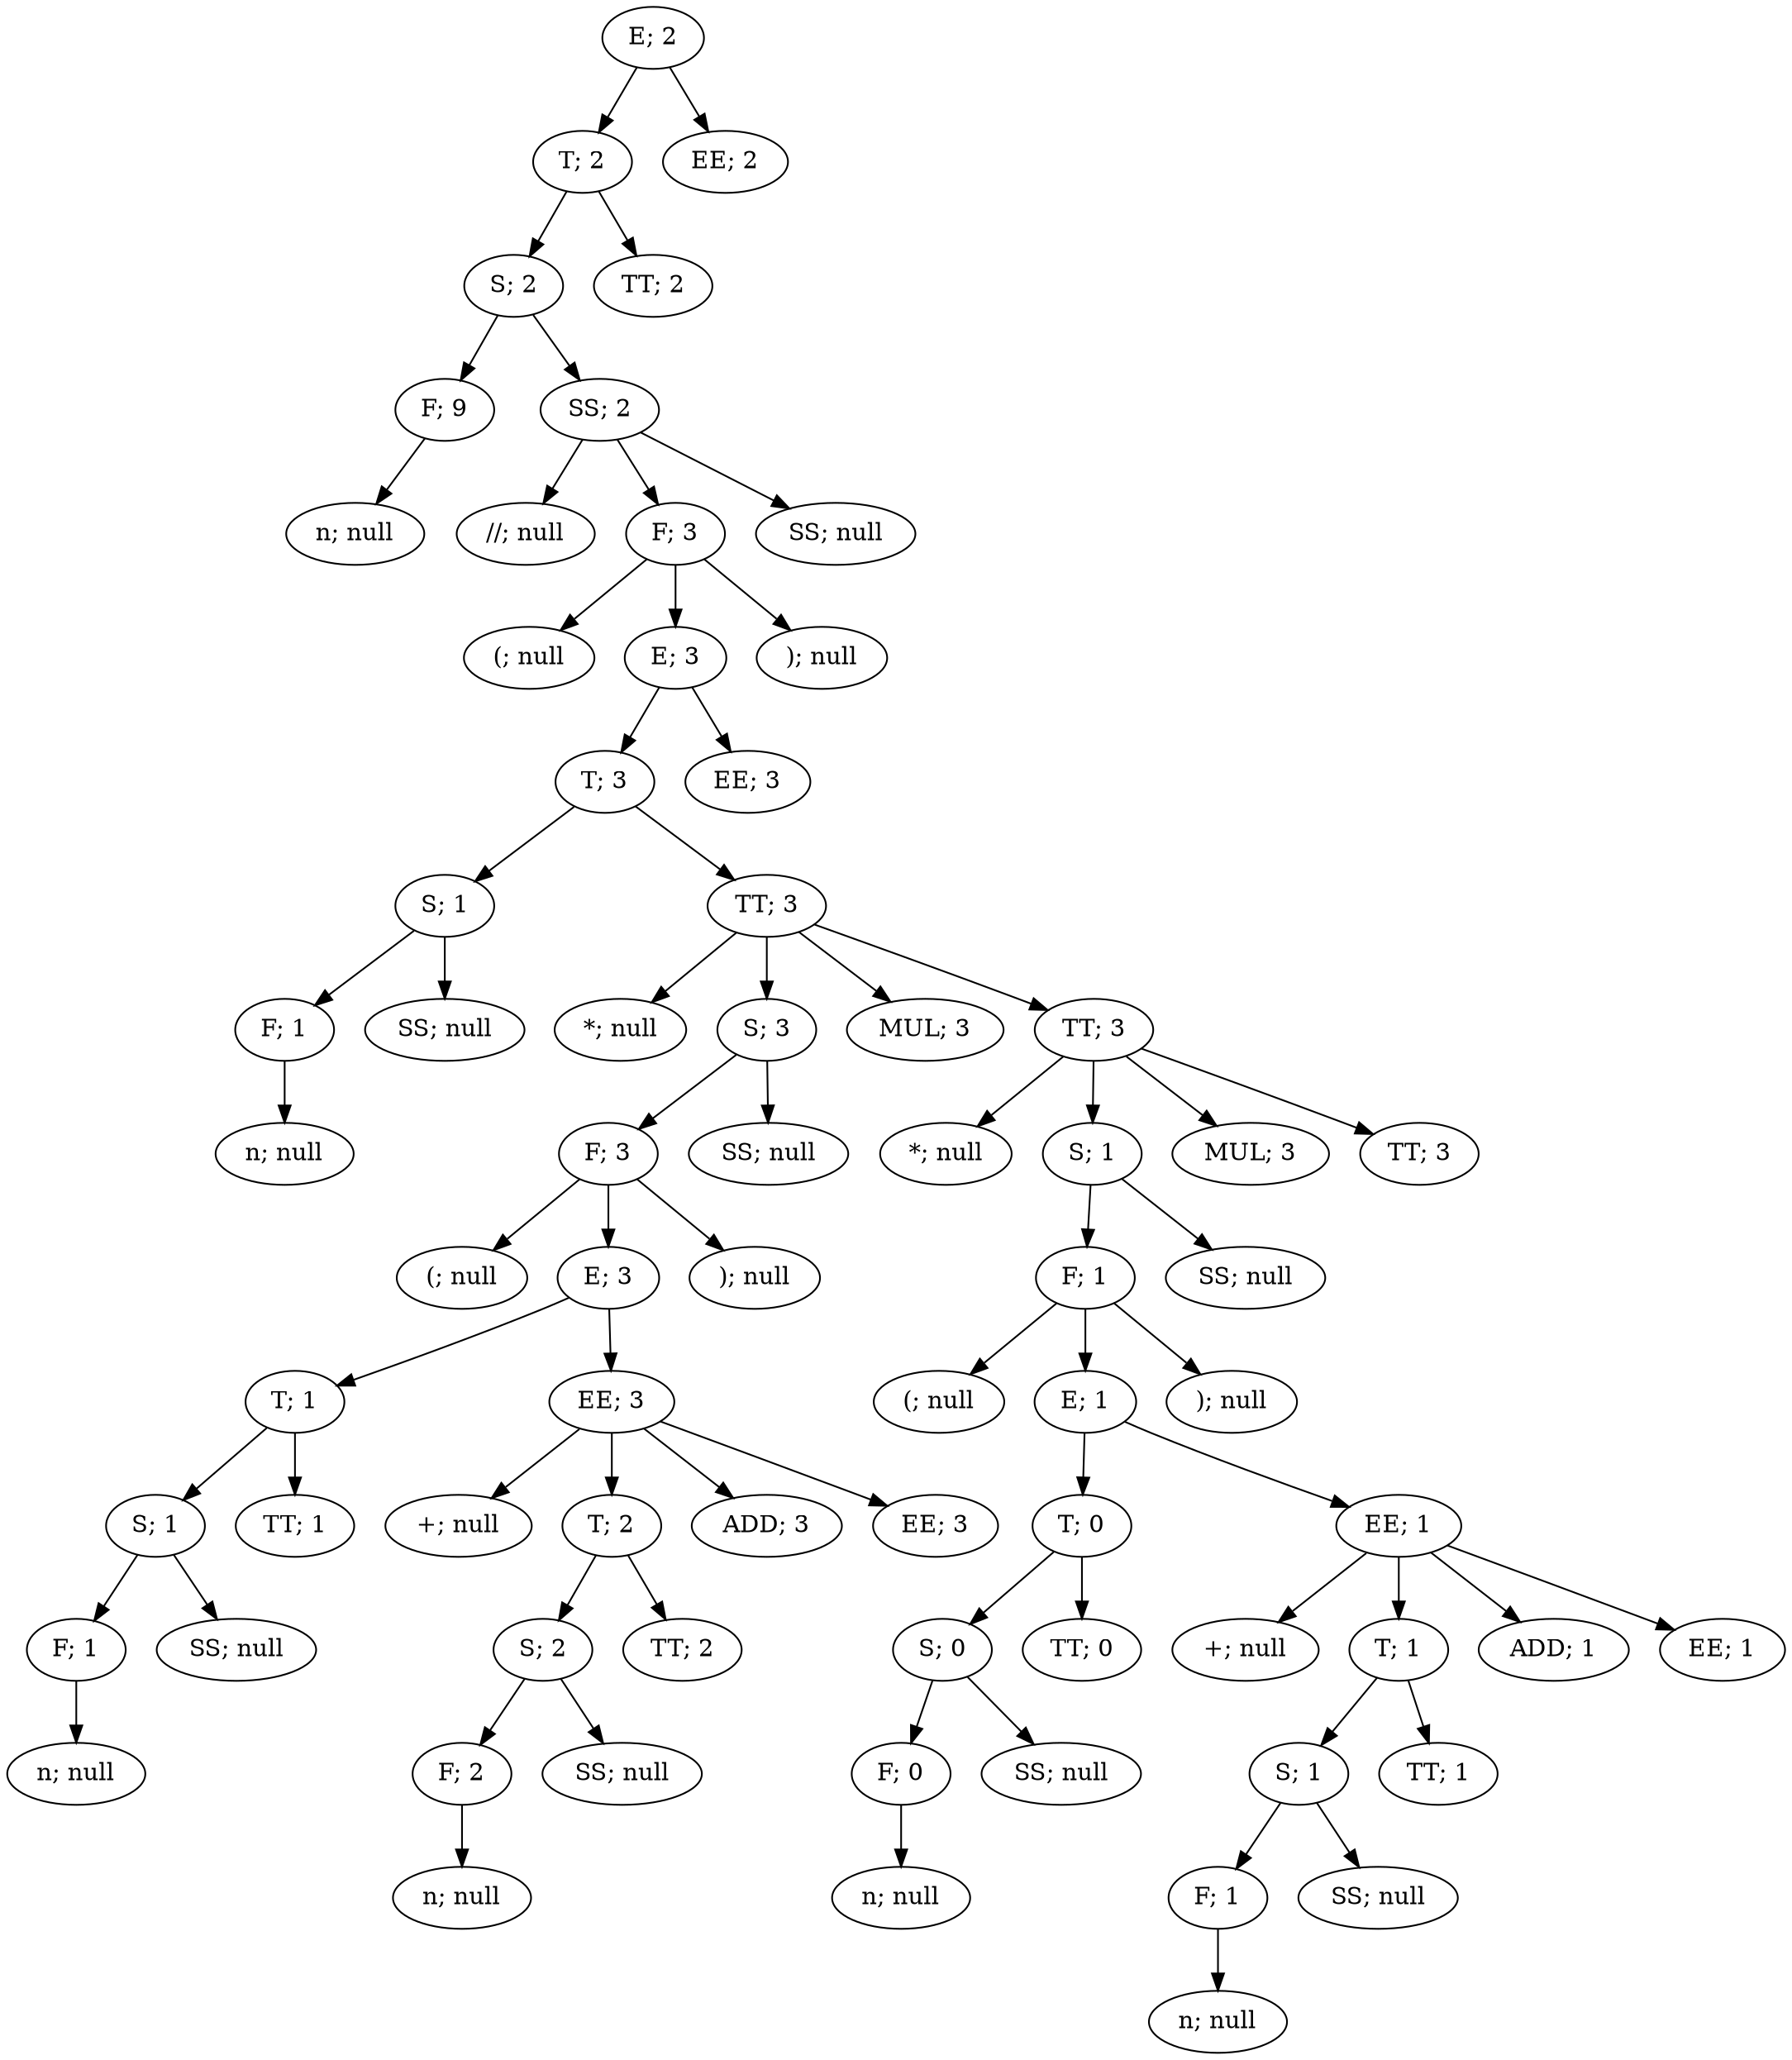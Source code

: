 digraph ParserResult {
"NonTerminal[name=E]_364" [label="E; 2"]
"NonTerminal[name=T]_362" [label="T; 2"]
"NonTerminal[name=E]_364"->"NonTerminal[name=T]_362";
"NonTerminal[name=T]_362" [label="T; 2"]
"NonTerminal[name=S]_360" [label="S; 2"]
"NonTerminal[name=T]_362"->"NonTerminal[name=S]_360";
"NonTerminal[name=S]_360" [label="S; 2"]
"NonTerminal[name=F]_295" [label="F; 9"]
"NonTerminal[name=S]_360"->"NonTerminal[name=F]_295";
"NonTerminal[name=F]_295" [label="F; 9"]
"Token{name='n', value='9'}_294" [label="n; null"]
"NonTerminal[name=F]_295"->"Token{name='n', value='9'}_294";
"Token{name='n', value='9'}_294" [label="n; null"]
"NonTerminal[name=SS]_359" [label="SS; 2"]
"NonTerminal[name=S]_360"->"NonTerminal[name=SS]_359";
"NonTerminal[name=SS]_359" [label="SS; 2"]
"Token{name='//', value='//'}_296" [label="//; null"]
"NonTerminal[name=SS]_359"->"Token{name='//', value='//'}_296";
"Token{name='//', value='//'}_296" [label="//; null"]
"NonTerminal[name=F]_357" [label="F; 3"]
"NonTerminal[name=SS]_359"->"NonTerminal[name=F]_357";
"NonTerminal[name=F]_357" [label="F; 3"]
"Token{name='(', value='('}_297" [label="(; null"]
"NonTerminal[name=F]_357"->"Token{name='(', value='('}_297";
"Token{name='(', value='('}_297" [label="(; null"]
"NonTerminal[name=E]_355" [label="E; 3"]
"NonTerminal[name=F]_357"->"NonTerminal[name=E]_355";
"NonTerminal[name=E]_355" [label="E; 3"]
"NonTerminal[name=T]_353" [label="T; 3"]
"NonTerminal[name=E]_355"->"NonTerminal[name=T]_353";
"NonTerminal[name=T]_353" [label="T; 3"]
"NonTerminal[name=S]_301" [label="S; 1"]
"NonTerminal[name=T]_353"->"NonTerminal[name=S]_301";
"NonTerminal[name=S]_301" [label="S; 1"]
"NonTerminal[name=F]_299" [label="F; 1"]
"NonTerminal[name=S]_301"->"NonTerminal[name=F]_299";
"NonTerminal[name=F]_299" [label="F; 1"]
"Token{name='n', value='1'}_298" [label="n; null"]
"NonTerminal[name=F]_299"->"Token{name='n', value='1'}_298";
"Token{name='n', value='1'}_298" [label="n; null"]
"NonTerminal[name=SS]_300" [label="SS; null"]
"NonTerminal[name=S]_301"->"NonTerminal[name=SS]_300";
"NonTerminal[name=SS]_300" [label="SS; null"]
"NonTerminal[name=TT]_352" [label="TT; 3"]
"NonTerminal[name=T]_353"->"NonTerminal[name=TT]_352";
"NonTerminal[name=TT]_352" [label="TT; 3"]
"Token{name='*', value='*'}_302" [label="*; null"]
"NonTerminal[name=TT]_352"->"Token{name='*', value='*'}_302";
"Token{name='*', value='*'}_302" [label="*; null"]
"NonTerminal[name=S]_324" [label="S; 3"]
"NonTerminal[name=TT]_352"->"NonTerminal[name=S]_324";
"NonTerminal[name=S]_324" [label="S; 3"]
"NonTerminal[name=F]_322" [label="F; 3"]
"NonTerminal[name=S]_324"->"NonTerminal[name=F]_322";
"NonTerminal[name=F]_322" [label="F; 3"]
"Token{name='(', value='('}_303" [label="(; null"]
"NonTerminal[name=F]_322"->"Token{name='(', value='('}_303";
"Token{name='(', value='('}_303" [label="(; null"]
"NonTerminal[name=E]_320" [label="E; 3"]
"NonTerminal[name=F]_322"->"NonTerminal[name=E]_320";
"NonTerminal[name=E]_320" [label="E; 3"]
"NonTerminal[name=T]_309" [label="T; 1"]
"NonTerminal[name=E]_320"->"NonTerminal[name=T]_309";
"NonTerminal[name=T]_309" [label="T; 1"]
"NonTerminal[name=S]_307" [label="S; 1"]
"NonTerminal[name=T]_309"->"NonTerminal[name=S]_307";
"NonTerminal[name=S]_307" [label="S; 1"]
"NonTerminal[name=F]_305" [label="F; 1"]
"NonTerminal[name=S]_307"->"NonTerminal[name=F]_305";
"NonTerminal[name=F]_305" [label="F; 1"]
"Token{name='n', value='1'}_304" [label="n; null"]
"NonTerminal[name=F]_305"->"Token{name='n', value='1'}_304";
"Token{name='n', value='1'}_304" [label="n; null"]
"NonTerminal[name=SS]_306" [label="SS; null"]
"NonTerminal[name=S]_307"->"NonTerminal[name=SS]_306";
"NonTerminal[name=SS]_306" [label="SS; null"]
"NonTerminal[name=TT]_308" [label="TT; 1"]
"NonTerminal[name=T]_309"->"NonTerminal[name=TT]_308";
"NonTerminal[name=TT]_308" [label="TT; 1"]
"NonTerminal[name=EE]_319" [label="EE; 3"]
"NonTerminal[name=E]_320"->"NonTerminal[name=EE]_319";
"NonTerminal[name=EE]_319" [label="EE; 3"]
"Token{name='+', value='+'}_310" [label="+; null"]
"NonTerminal[name=EE]_319"->"Token{name='+', value='+'}_310";
"Token{name='+', value='+'}_310" [label="+; null"]
"NonTerminal[name=T]_316" [label="T; 2"]
"NonTerminal[name=EE]_319"->"NonTerminal[name=T]_316";
"NonTerminal[name=T]_316" [label="T; 2"]
"NonTerminal[name=S]_314" [label="S; 2"]
"NonTerminal[name=T]_316"->"NonTerminal[name=S]_314";
"NonTerminal[name=S]_314" [label="S; 2"]
"NonTerminal[name=F]_312" [label="F; 2"]
"NonTerminal[name=S]_314"->"NonTerminal[name=F]_312";
"NonTerminal[name=F]_312" [label="F; 2"]
"Token{name='n', value='2'}_311" [label="n; null"]
"NonTerminal[name=F]_312"->"Token{name='n', value='2'}_311";
"Token{name='n', value='2'}_311" [label="n; null"]
"NonTerminal[name=SS]_313" [label="SS; null"]
"NonTerminal[name=S]_314"->"NonTerminal[name=SS]_313";
"NonTerminal[name=SS]_313" [label="SS; null"]
"NonTerminal[name=TT]_315" [label="TT; 2"]
"NonTerminal[name=T]_316"->"NonTerminal[name=TT]_315";
"NonTerminal[name=TT]_315" [label="TT; 2"]
"NonTerminal[name=ADD]_317" [label="ADD; 3"]
"NonTerminal[name=EE]_319"->"NonTerminal[name=ADD]_317";
"NonTerminal[name=ADD]_317" [label="ADD; 3"]
"NonTerminal[name=EE]_318" [label="EE; 3"]
"NonTerminal[name=EE]_319"->"NonTerminal[name=EE]_318";
"NonTerminal[name=EE]_318" [label="EE; 3"]
"Token{name=')', value=')'}_321" [label="); null"]
"NonTerminal[name=F]_322"->"Token{name=')', value=')'}_321";
"Token{name=')', value=')'}_321" [label="); null"]
"NonTerminal[name=SS]_323" [label="SS; null"]
"NonTerminal[name=S]_324"->"NonTerminal[name=SS]_323";
"NonTerminal[name=SS]_323" [label="SS; null"]
"NonTerminal[name=MUL]_325" [label="MUL; 3"]
"NonTerminal[name=TT]_352"->"NonTerminal[name=MUL]_325";
"NonTerminal[name=MUL]_325" [label="MUL; 3"]
"NonTerminal[name=TT]_351" [label="TT; 3"]
"NonTerminal[name=TT]_352"->"NonTerminal[name=TT]_351";
"NonTerminal[name=TT]_351" [label="TT; 3"]
"Token{name='*', value='*'}_326" [label="*; null"]
"NonTerminal[name=TT]_351"->"Token{name='*', value='*'}_326";
"Token{name='*', value='*'}_326" [label="*; null"]
"NonTerminal[name=S]_348" [label="S; 1"]
"NonTerminal[name=TT]_351"->"NonTerminal[name=S]_348";
"NonTerminal[name=S]_348" [label="S; 1"]
"NonTerminal[name=F]_346" [label="F; 1"]
"NonTerminal[name=S]_348"->"NonTerminal[name=F]_346";
"NonTerminal[name=F]_346" [label="F; 1"]
"Token{name='(', value='('}_327" [label="(; null"]
"NonTerminal[name=F]_346"->"Token{name='(', value='('}_327";
"Token{name='(', value='('}_327" [label="(; null"]
"NonTerminal[name=E]_344" [label="E; 1"]
"NonTerminal[name=F]_346"->"NonTerminal[name=E]_344";
"NonTerminal[name=E]_344" [label="E; 1"]
"NonTerminal[name=T]_333" [label="T; 0"]
"NonTerminal[name=E]_344"->"NonTerminal[name=T]_333";
"NonTerminal[name=T]_333" [label="T; 0"]
"NonTerminal[name=S]_331" [label="S; 0"]
"NonTerminal[name=T]_333"->"NonTerminal[name=S]_331";
"NonTerminal[name=S]_331" [label="S; 0"]
"NonTerminal[name=F]_329" [label="F; 0"]
"NonTerminal[name=S]_331"->"NonTerminal[name=F]_329";
"NonTerminal[name=F]_329" [label="F; 0"]
"Token{name='n', value='0'}_328" [label="n; null"]
"NonTerminal[name=F]_329"->"Token{name='n', value='0'}_328";
"Token{name='n', value='0'}_328" [label="n; null"]
"NonTerminal[name=SS]_330" [label="SS; null"]
"NonTerminal[name=S]_331"->"NonTerminal[name=SS]_330";
"NonTerminal[name=SS]_330" [label="SS; null"]
"NonTerminal[name=TT]_332" [label="TT; 0"]
"NonTerminal[name=T]_333"->"NonTerminal[name=TT]_332";
"NonTerminal[name=TT]_332" [label="TT; 0"]
"NonTerminal[name=EE]_343" [label="EE; 1"]
"NonTerminal[name=E]_344"->"NonTerminal[name=EE]_343";
"NonTerminal[name=EE]_343" [label="EE; 1"]
"Token{name='+', value='+'}_334" [label="+; null"]
"NonTerminal[name=EE]_343"->"Token{name='+', value='+'}_334";
"Token{name='+', value='+'}_334" [label="+; null"]
"NonTerminal[name=T]_340" [label="T; 1"]
"NonTerminal[name=EE]_343"->"NonTerminal[name=T]_340";
"NonTerminal[name=T]_340" [label="T; 1"]
"NonTerminal[name=S]_338" [label="S; 1"]
"NonTerminal[name=T]_340"->"NonTerminal[name=S]_338";
"NonTerminal[name=S]_338" [label="S; 1"]
"NonTerminal[name=F]_336" [label="F; 1"]
"NonTerminal[name=S]_338"->"NonTerminal[name=F]_336";
"NonTerminal[name=F]_336" [label="F; 1"]
"Token{name='n', value='1'}_335" [label="n; null"]
"NonTerminal[name=F]_336"->"Token{name='n', value='1'}_335";
"Token{name='n', value='1'}_335" [label="n; null"]
"NonTerminal[name=SS]_337" [label="SS; null"]
"NonTerminal[name=S]_338"->"NonTerminal[name=SS]_337";
"NonTerminal[name=SS]_337" [label="SS; null"]
"NonTerminal[name=TT]_339" [label="TT; 1"]
"NonTerminal[name=T]_340"->"NonTerminal[name=TT]_339";
"NonTerminal[name=TT]_339" [label="TT; 1"]
"NonTerminal[name=ADD]_341" [label="ADD; 1"]
"NonTerminal[name=EE]_343"->"NonTerminal[name=ADD]_341";
"NonTerminal[name=ADD]_341" [label="ADD; 1"]
"NonTerminal[name=EE]_342" [label="EE; 1"]
"NonTerminal[name=EE]_343"->"NonTerminal[name=EE]_342";
"NonTerminal[name=EE]_342" [label="EE; 1"]
"Token{name=')', value=')'}_345" [label="); null"]
"NonTerminal[name=F]_346"->"Token{name=')', value=')'}_345";
"Token{name=')', value=')'}_345" [label="); null"]
"NonTerminal[name=SS]_347" [label="SS; null"]
"NonTerminal[name=S]_348"->"NonTerminal[name=SS]_347";
"NonTerminal[name=SS]_347" [label="SS; null"]
"NonTerminal[name=MUL]_349" [label="MUL; 3"]
"NonTerminal[name=TT]_351"->"NonTerminal[name=MUL]_349";
"NonTerminal[name=MUL]_349" [label="MUL; 3"]
"NonTerminal[name=TT]_350" [label="TT; 3"]
"NonTerminal[name=TT]_351"->"NonTerminal[name=TT]_350";
"NonTerminal[name=TT]_350" [label="TT; 3"]
"NonTerminal[name=EE]_354" [label="EE; 3"]
"NonTerminal[name=E]_355"->"NonTerminal[name=EE]_354";
"NonTerminal[name=EE]_354" [label="EE; 3"]
"Token{name=')', value=')'}_356" [label="); null"]
"NonTerminal[name=F]_357"->"Token{name=')', value=')'}_356";
"Token{name=')', value=')'}_356" [label="); null"]
"NonTerminal[name=SS]_358" [label="SS; null"]
"NonTerminal[name=SS]_359"->"NonTerminal[name=SS]_358";
"NonTerminal[name=SS]_358" [label="SS; null"]
"NonTerminal[name=TT]_361" [label="TT; 2"]
"NonTerminal[name=T]_362"->"NonTerminal[name=TT]_361";
"NonTerminal[name=TT]_361" [label="TT; 2"]
"NonTerminal[name=EE]_363" [label="EE; 2"]
"NonTerminal[name=E]_364"->"NonTerminal[name=EE]_363";
"NonTerminal[name=EE]_363" [label="EE; 2"]
}